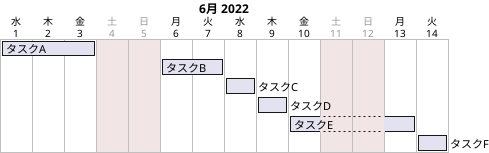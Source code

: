 @startgantt
hide footbox
language ja
printscale daily zoom 2
saturday are closed
sunday are closed

Project starts 2022-06-01
[タスクA] starts 2022-06-01 and ends 2022-06-03
[タスクB] starts 2022-06-06 and ends 2022-06-07
[タスクC] starts 2022-06-08 and ends 2022-06-08
[タスクD] starts 2022-06-09 and ends 2022-06-09
[タスクE] starts 2022-06-10 and ends 2022-06-13
[タスクF] starts 2022-06-14 and ends 2022-06-14
@endwbsgantt
